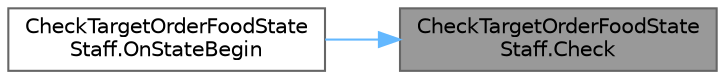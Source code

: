 digraph "CheckTargetOrderFoodStateStaff.Check"
{
 // LATEX_PDF_SIZE
  bgcolor="transparent";
  edge [fontname=Helvetica,fontsize=10,labelfontname=Helvetica,labelfontsize=10];
  node [fontname=Helvetica,fontsize=10,shape=box,height=0.2,width=0.4];
  rankdir="RL";
  Node1 [id="Node000001",label="CheckTargetOrderFoodState\lStaff.Check",height=0.2,width=0.4,color="gray40", fillcolor="grey60", style="filled", fontcolor="black",tooltip=" "];
  Node1 -> Node2 [id="edge1_Node000001_Node000002",dir="back",color="steelblue1",style="solid",tooltip=" "];
  Node2 [id="Node000002",label="CheckTargetOrderFoodState\lStaff.OnStateBegin",height=0.2,width=0.4,color="grey40", fillcolor="white", style="filled",URL="$class_check_target_order_food_state_staff.html#ac1c356c6370bf5d03de05e1fdbaf2fbd",tooltip=" "];
}
